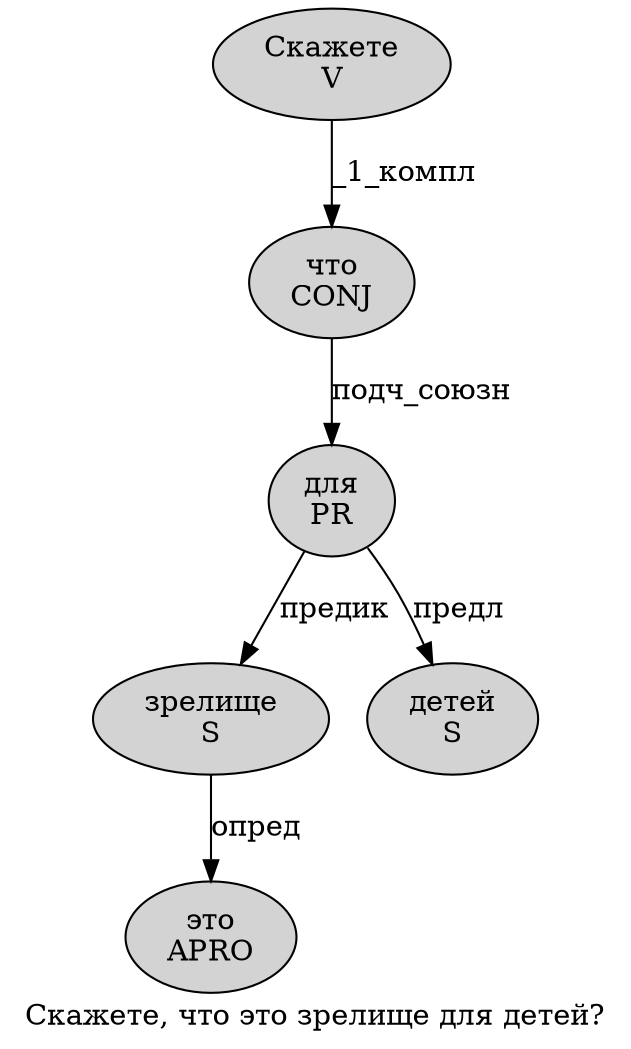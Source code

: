 digraph SENTENCE_2898 {
	graph [label="Скажете, что это зрелище для детей?"]
	node [style=filled]
		0 [label="Скажете
V" color="" fillcolor=lightgray penwidth=1 shape=ellipse]
		2 [label="что
CONJ" color="" fillcolor=lightgray penwidth=1 shape=ellipse]
		3 [label="это
APRO" color="" fillcolor=lightgray penwidth=1 shape=ellipse]
		4 [label="зрелище
S" color="" fillcolor=lightgray penwidth=1 shape=ellipse]
		5 [label="для
PR" color="" fillcolor=lightgray penwidth=1 shape=ellipse]
		6 [label="детей
S" color="" fillcolor=lightgray penwidth=1 shape=ellipse]
			0 -> 2 [label="_1_компл"]
			5 -> 4 [label="предик"]
			5 -> 6 [label="предл"]
			2 -> 5 [label="подч_союзн"]
			4 -> 3 [label="опред"]
}